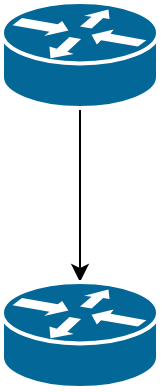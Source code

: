 <mxfile version="21.6.8" type="github">
  <diagram name="ページ1" id="JBxdyAhe4_e3N06R-8nA">
    <mxGraphModel dx="1914" dy="991" grid="0" gridSize="10" guides="1" tooltips="1" connect="1" arrows="1" fold="1" page="1" pageScale="1" pageWidth="827" pageHeight="1169" math="0" shadow="0">
      <root>
        <mxCell id="0" />
        <mxCell id="1" parent="0" />
        <mxCell id="4l5r2a6ZgU7wX0XW6cPz-3" style="edgeStyle=orthogonalEdgeStyle;rounded=0;orthogonalLoop=1;jettySize=auto;html=1;exitX=0.5;exitY=1;exitDx=0;exitDy=0;exitPerimeter=0;" edge="1" parent="1" source="4l5r2a6ZgU7wX0XW6cPz-1" target="4l5r2a6ZgU7wX0XW6cPz-2">
          <mxGeometry relative="1" as="geometry" />
        </mxCell>
        <mxCell id="4l5r2a6ZgU7wX0XW6cPz-1" value="" style="shape=mxgraph.cisco.routers.router;sketch=0;html=1;pointerEvents=1;dashed=0;fillColor=#036897;strokeColor=#ffffff;strokeWidth=2;verticalLabelPosition=bottom;verticalAlign=top;align=center;outlineConnect=0;fontFamily=Helvetica;fontSize=11;fontColor=default;" vertex="1" parent="1">
          <mxGeometry x="399" y="100" width="78" height="53" as="geometry" />
        </mxCell>
        <mxCell id="4l5r2a6ZgU7wX0XW6cPz-2" value="" style="shape=mxgraph.cisco.routers.router;sketch=0;html=1;pointerEvents=1;dashed=0;fillColor=#036897;strokeColor=#ffffff;strokeWidth=2;verticalLabelPosition=bottom;verticalAlign=top;align=center;outlineConnect=0;fontFamily=Helvetica;fontSize=11;fontColor=default;" vertex="1" parent="1">
          <mxGeometry x="399" y="240" width="78" height="53" as="geometry" />
        </mxCell>
      </root>
    </mxGraphModel>
  </diagram>
</mxfile>

